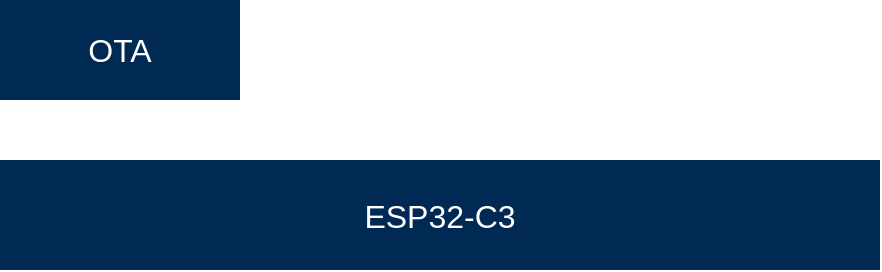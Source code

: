 <mxfile version="24.8.4">
  <diagram name="第 1 页" id="IbB0MQsV79tBOPysGqBe">
    <mxGraphModel dx="1434" dy="746" grid="1" gridSize="10" guides="1" tooltips="1" connect="1" arrows="1" fold="1" page="1" pageScale="1" pageWidth="827" pageHeight="1169" math="0" shadow="0">
      <root>
        <mxCell id="0" />
        <mxCell id="1" parent="0" />
        <mxCell id="GuPK13zTEH5kF5k_pR3C-1" value="&lt;font style=&quot;font-size: 16px;&quot;&gt;ESP32-C3&lt;/font&gt;" style="rounded=0;whiteSpace=wrap;html=1;fillColor=#002954;strokeColor=none;fontColor=#FFFFFF;" vertex="1" parent="1">
          <mxGeometry x="130" y="560" width="440" height="55" as="geometry" />
        </mxCell>
        <mxCell id="GuPK13zTEH5kF5k_pR3C-2" value="&lt;font style=&quot;font-size: 16px;&quot;&gt;OTA&lt;/font&gt;" style="rounded=0;whiteSpace=wrap;html=1;strokeColor=none;fillColor=#002954;fontColor=#FFFFFF;" vertex="1" parent="1">
          <mxGeometry x="130" y="480" width="120" height="50" as="geometry" />
        </mxCell>
      </root>
    </mxGraphModel>
  </diagram>
</mxfile>
